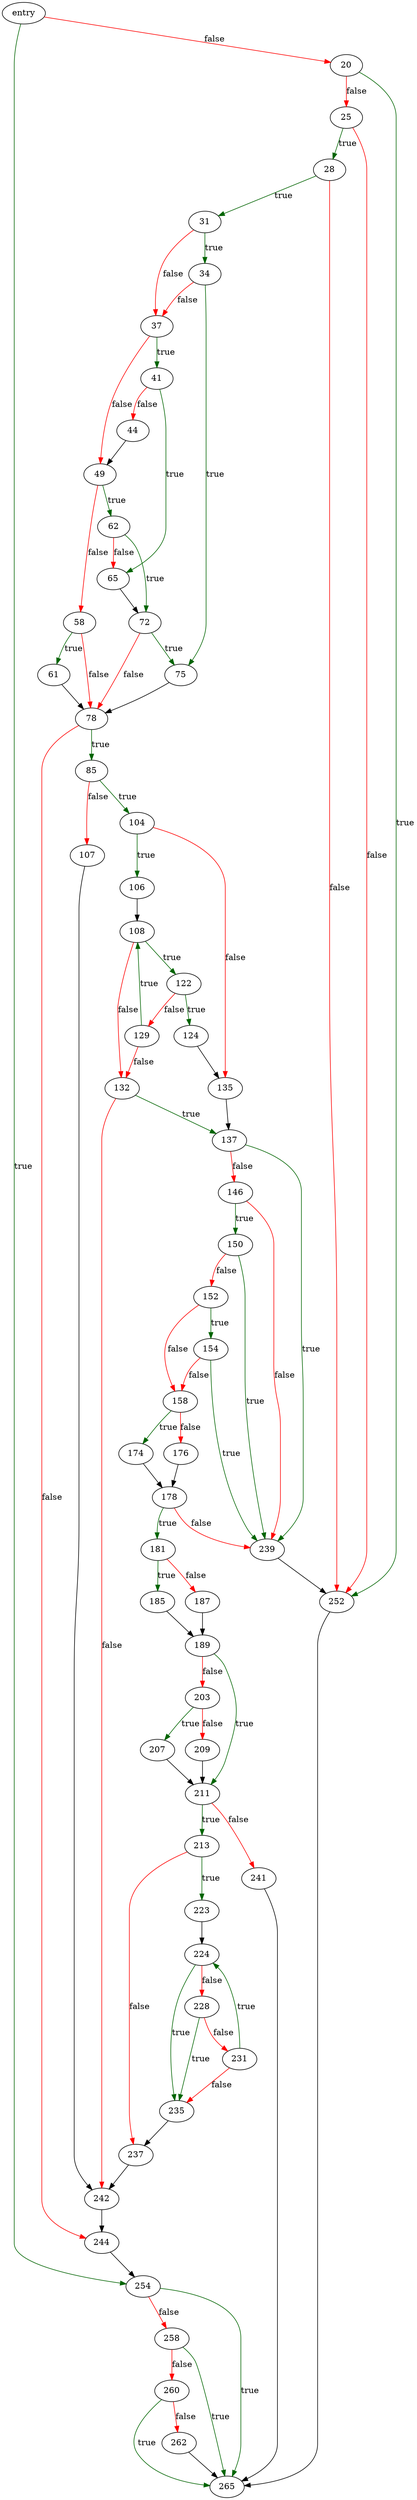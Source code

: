 digraph "utimecmp" {
	// Node definitions.
	4 [label=entry];
	20;
	25;
	28;
	31;
	34;
	37;
	41;
	44;
	49;
	58;
	61;
	62;
	65;
	72;
	75;
	78;
	85;
	104;
	106;
	107;
	108;
	122;
	124;
	129;
	132;
	135;
	137;
	146;
	150;
	152;
	154;
	158;
	174;
	176;
	178;
	181;
	185;
	187;
	189;
	203;
	207;
	209;
	211;
	213;
	223;
	224;
	228;
	231;
	235;
	237;
	239;
	241;
	242;
	244;
	252;
	254;
	258;
	260;
	262;
	265;

	// Edge definitions.
	4 -> 20 [
		color=red
		label=false
	];
	4 -> 254 [
		color=darkgreen
		label=true
	];
	20 -> 25 [
		color=red
		label=false
	];
	20 -> 252 [
		color=darkgreen
		label=true
	];
	25 -> 28 [
		color=darkgreen
		label=true
	];
	25 -> 252 [
		color=red
		label=false
	];
	28 -> 31 [
		color=darkgreen
		label=true
	];
	28 -> 252 [
		color=red
		label=false
	];
	31 -> 34 [
		color=darkgreen
		label=true
	];
	31 -> 37 [
		color=red
		label=false
	];
	34 -> 37 [
		color=red
		label=false
	];
	34 -> 75 [
		color=darkgreen
		label=true
	];
	37 -> 41 [
		color=darkgreen
		label=true
	];
	37 -> 49 [
		color=red
		label=false
	];
	41 -> 44 [
		color=red
		label=false
	];
	41 -> 65 [
		color=darkgreen
		label=true
	];
	44 -> 49;
	49 -> 58 [
		color=red
		label=false
	];
	49 -> 62 [
		color=darkgreen
		label=true
	];
	58 -> 61 [
		color=darkgreen
		label=true
	];
	58 -> 78 [
		color=red
		label=false
	];
	61 -> 78;
	62 -> 65 [
		color=red
		label=false
	];
	62 -> 72 [
		color=darkgreen
		label=true
	];
	65 -> 72;
	72 -> 75 [
		color=darkgreen
		label=true
	];
	72 -> 78 [
		color=red
		label=false
	];
	75 -> 78;
	78 -> 85 [
		color=darkgreen
		label=true
	];
	78 -> 244 [
		color=red
		label=false
	];
	85 -> 104 [
		color=darkgreen
		label=true
	];
	85 -> 107 [
		color=red
		label=false
	];
	104 -> 106 [
		color=darkgreen
		label=true
	];
	104 -> 135 [
		color=red
		label=false
	];
	106 -> 108;
	107 -> 242;
	108 -> 122 [
		color=darkgreen
		label=true
	];
	108 -> 132 [
		color=red
		label=false
	];
	122 -> 124 [
		color=darkgreen
		label=true
	];
	122 -> 129 [
		color=red
		label=false
	];
	124 -> 135;
	129 -> 108 [
		color=darkgreen
		label=true
	];
	129 -> 132 [
		color=red
		label=false
	];
	132 -> 137 [
		color=darkgreen
		label=true
	];
	132 -> 242 [
		color=red
		label=false
	];
	135 -> 137;
	137 -> 146 [
		color=red
		label=false
	];
	137 -> 239 [
		color=darkgreen
		label=true
	];
	146 -> 150 [
		color=darkgreen
		label=true
	];
	146 -> 239 [
		color=red
		label=false
	];
	150 -> 152 [
		color=red
		label=false
	];
	150 -> 239 [
		color=darkgreen
		label=true
	];
	152 -> 154 [
		color=darkgreen
		label=true
	];
	152 -> 158 [
		color=red
		label=false
	];
	154 -> 158 [
		color=red
		label=false
	];
	154 -> 239 [
		color=darkgreen
		label=true
	];
	158 -> 174 [
		color=darkgreen
		label=true
	];
	158 -> 176 [
		color=red
		label=false
	];
	174 -> 178;
	176 -> 178;
	178 -> 181 [
		color=darkgreen
		label=true
	];
	178 -> 239 [
		color=red
		label=false
	];
	181 -> 185 [
		color=darkgreen
		label=true
	];
	181 -> 187 [
		color=red
		label=false
	];
	185 -> 189;
	187 -> 189;
	189 -> 203 [
		color=red
		label=false
	];
	189 -> 211 [
		color=darkgreen
		label=true
	];
	203 -> 207 [
		color=darkgreen
		label=true
	];
	203 -> 209 [
		color=red
		label=false
	];
	207 -> 211;
	209 -> 211;
	211 -> 213 [
		color=darkgreen
		label=true
	];
	211 -> 241 [
		color=red
		label=false
	];
	213 -> 223 [
		color=darkgreen
		label=true
	];
	213 -> 237 [
		color=red
		label=false
	];
	223 -> 224;
	224 -> 228 [
		color=red
		label=false
	];
	224 -> 235 [
		color=darkgreen
		label=true
	];
	228 -> 231 [
		color=red
		label=false
	];
	228 -> 235 [
		color=darkgreen
		label=true
	];
	231 -> 224 [
		color=darkgreen
		label=true
	];
	231 -> 235 [
		color=red
		label=false
	];
	235 -> 237;
	237 -> 242;
	239 -> 252;
	241 -> 265;
	242 -> 244;
	244 -> 254;
	252 -> 265;
	254 -> 258 [
		color=red
		label=false
	];
	254 -> 265 [
		color=darkgreen
		label=true
	];
	258 -> 260 [
		color=red
		label=false
	];
	258 -> 265 [
		color=darkgreen
		label=true
	];
	260 -> 262 [
		color=red
		label=false
	];
	260 -> 265 [
		color=darkgreen
		label=true
	];
	262 -> 265;
}